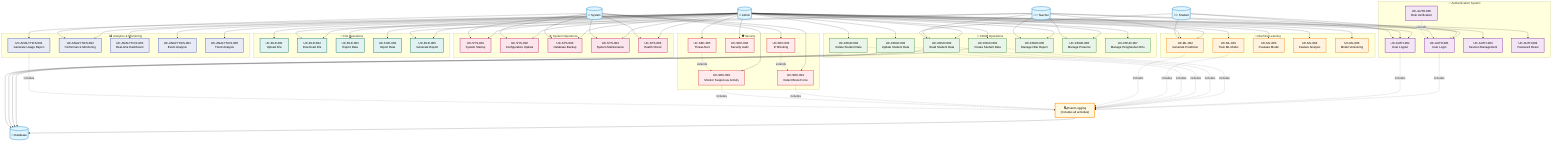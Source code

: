 graph TB
    %% Actors
    Admin[("👤 Admin")]
    Teacher[("👨‍🏫 Teacher")]
    Student[("👨‍🎓 Student")]
    System[("🤖 System")]
    Database[("💾 Database")]

    %% Authentication Use Cases
    subgraph AUTH ["🔐 Authentication System"]
        UC_AUTH_001["UC-AUTH-001<br/>User Login"]
        UC_AUTH_002["UC-AUTH-002<br/>User Logout"]
        UC_AUTH_003["UC-AUTH-003<br/>Session Management"]
        UC_AUTH_004["UC-AUTH-004<br/>Password Reset"]
        UC_AUTH_005["UC-AUTH-005<br/>Role Verification"]
    end

    %% CRUD Use Cases
    subgraph CRUD ["📝 CRUD Operations"]
        UC_CRUD_001["UC-CRUD-001<br/>Create Student Data"]
        UC_CRUD_002["UC-CRUD-002<br/>Read Student Data"]
        UC_CRUD_003["UC-CRUD-003<br/>Update Student Data"]
        UC_CRUD_004["UC-CRUD-004<br/>Delete Student Data"]
        UC_CRUD_005["UC-CRUD-005<br/>Manage Nilai Raport"]
        UC_CRUD_006["UC-CRUD-006<br/>Manage Presensi"]
        UC_CRUD_007["UC-CRUD-007<br/>Manage Penghasilan Ortu"]
    end

    %% Machine Learning Use Cases
    subgraph ML ["🧠 Machine Learning"]
        UC_ML_001["UC-ML-001<br/>Train ML Model"]
        UC_ML_002["UC-ML-002<br/>Generate Prediction"]
        UC_ML_003["UC-ML-003<br/>Evaluate Model"]
        UC_ML_004["UC-ML-004<br/>Feature Analysis"]
        UC_ML_005["UC-ML-005<br/>Model Versioning"]
    end

    %% System Operations Use Cases
    subgraph SYSTEM ["⚙️ System Operations"]
        UC_SYS_001["UC-SYS-001<br/>System Startup"]
        UC_SYS_002["UC-SYS-002<br/>Configuration Update"]
        UC_SYS_003["UC-SYS-003<br/>Database Backup"]
        UC_SYS_004["UC-SYS-004<br/>System Maintenance"]
        UC_SYS_005["UC-SYS-005<br/>Health Check"]
    end

    %% File Operations Use Cases
    subgraph FILE ["📄 File Operations"]
        UC_FILE_001["UC-FILE-001<br/>Upload File"]
        UC_FILE_002["UC-FILE-002<br/>Download File"]
        UC_FILE_003["UC-FILE-003<br/>Export Data"]
        UC_FILE_004["UC-FILE-004<br/>Import Data"]
        UC_FILE_005["UC-FILE-005<br/>Generate Report"]
    end

    %% Security Use Cases
    subgraph SECURITY ["🛡️ Security"]
        UC_SEC_001["UC-SEC-001<br/>Detect Brute Force"]
        UC_SEC_002["UC-SEC-002<br/>Monitor Suspicious Activity"]
        UC_SEC_003["UC-SEC-003<br/>IP Blocking"]
        UC_SEC_004["UC-SEC-004<br/>Security Audit"]
        UC_SEC_005["UC-SEC-005<br/>Threat Alert"]
    end

    %% Analytics Use Cases
    subgraph ANALYTICS ["📊 Analytics & Monitoring"]
        UC_ANALYTICS_001["UC-ANALYTICS-001<br/>Generate Usage Report"]
        UC_ANALYTICS_002["UC-ANALYTICS-002<br/>Performance Monitoring"]
        UC_ANALYTICS_003["UC-ANALYTICS-003<br/>Real-time Dashboard"]
        UC_ANALYTICS_004["UC-ANALYTICS-004<br/>Event Analysis"]
        UC_ANALYTICS_005["UC-ANALYTICS-005<br/>Trend Analysis"]
    end

    %% Event Logging (Central)
    EVENT_LOG["🔍 Event Logging<br/>(Includes all activities)"]

    %% Actor Relationships
    Admin --> UC_AUTH_001
    Admin --> UC_AUTH_002
    Admin --> UC_AUTH_003
    Admin --> UC_AUTH_004
    
    Admin --> UC_CRUD_001
    Admin --> UC_CRUD_002
    Admin --> UC_CRUD_003
    Admin --> UC_CRUD_004
    Admin --> UC_CRUD_005
    Admin --> UC_CRUD_006
    Admin --> UC_CRUD_007
    
    Admin --> UC_ML_001
    Admin --> UC_ML_002
    Admin --> UC_ML_003
    Admin --> UC_ML_004
    Admin --> UC_ML_005
    
    Admin --> UC_SYS_001
    Admin --> UC_SYS_002
    Admin --> UC_SYS_003
    Admin --> UC_SYS_004
    Admin --> UC_SYS_005
    
    Admin --> UC_FILE_001
    Admin --> UC_FILE_002
    Admin --> UC_FILE_003
    Admin --> UC_FILE_004
    Admin --> UC_FILE_005
    
    Admin --> UC_SEC_004
    Admin --> UC_SEC_005
    
    Admin --> UC_ANALYTICS_001
    Admin --> UC_ANALYTICS_002
    Admin --> UC_ANALYTICS_003
    Admin --> UC_ANALYTICS_004
    Admin --> UC_ANALYTICS_005

    %% Teacher Relationships
    Teacher --> UC_AUTH_001
    Teacher --> UC_AUTH_002
    Teacher --> UC_CRUD_002
    Teacher --> UC_CRUD_005
    Teacher --> UC_CRUD_006
    Teacher --> UC_ML_002
    Teacher --> UC_FILE_002
    Teacher --> UC_FILE_005

    %% Student Relationships
    Student --> UC_AUTH_001
    Student --> UC_AUTH_002
    Student --> UC_CRUD_002
    Student --> UC_ML_002

    %% System Relationships
    System --> UC_SYS_001
    System --> UC_SYS_002
    System --> UC_SYS_003
    System --> UC_SYS_004
    System --> UC_SYS_005
    System --> UC_SEC_001
    System --> UC_SEC_002
    System --> UC_SEC_003
    System --> UC_ANALYTICS_002

    %% Include Relationships (Event Logging)
    UC_AUTH_001 -.->|includes| EVENT_LOG
    UC_AUTH_002 -.->|includes| EVENT_LOG
    UC_CRUD_001 -.->|includes| EVENT_LOG
    UC_CRUD_002 -.->|includes| EVENT_LOG
    UC_CRUD_003 -.->|includes| EVENT_LOG
    UC_CRUD_004 -.->|includes| EVENT_LOG
    UC_ML_001 -.->|includes| EVENT_LOG
    UC_ML_002 -.->|includes| EVENT_LOG
    UC_SEC_001 -.->|includes| EVENT_LOG
    UC_SEC_002 -.->|includes| EVENT_LOG
    UC_ANALYTICS_001 -.->|includes| EVENT_LOG

    %% Extend Relationships
    UC_AUTH_005 -.->|extends| UC_AUTH_001
    UC_SEC_003 -.->|extends| UC_SEC_001
    UC_SEC_005 -.->|extends| UC_SEC_002

    %% Database Relationships
    EVENT_LOG --> Database
    UC_CRUD_001 --> Database
    UC_CRUD_002 --> Database
    UC_CRUD_003 --> Database
    UC_CRUD_004 --> Database

    %% Styling
    classDef actorStyle fill:#e1f5fe,stroke:#0277bd,stroke-width:2px,color:#000
    classDef authStyle fill:#f3e5f5,stroke:#7b1fa2,stroke-width:2px,color:#000
    classDef crudStyle fill:#e8f5e8,stroke:#388e3c,stroke-width:2px,color:#000
    classDef mlStyle fill:#fff3e0,stroke:#f57800,stroke-width:2px,color:#000
    classDef systemStyle fill:#fce4ec,stroke:#c2185b,stroke-width:2px,color:#000
    classDef fileStyle fill:#e0f2f1,stroke:#00695c,stroke-width:2px,color:#000
    classDef securityStyle fill:#ffebee,stroke:#d32f2f,stroke-width:2px,color:#000
    classDef analyticsStyle fill:#e8eaf6,stroke:#3f51b5,stroke-width:2px,color:#000
    classDef eventStyle fill:#fff8e1,stroke:#ff8f00,stroke-width:3px,color:#000

    class Admin,Teacher,Student,System,Database actorStyle
    class UC_AUTH_001,UC_AUTH_002,UC_AUTH_003,UC_AUTH_004,UC_AUTH_005 authStyle
    class UC_CRUD_001,UC_CRUD_002,UC_CRUD_003,UC_CRUD_004,UC_CRUD_005,UC_CRUD_006,UC_CRUD_007 crudStyle
    class UC_ML_001,UC_ML_002,UC_ML_003,UC_ML_004,UC_ML_005 mlStyle
    class UC_SYS_001,UC_SYS_002,UC_SYS_003,UC_SYS_004,UC_SYS_005 systemStyle
    class UC_FILE_001,UC_FILE_002,UC_FILE_003,UC_FILE_004,UC_FILE_005 fileStyle
    class UC_SEC_001,UC_SEC_002,UC_SEC_003,UC_SEC_004,UC_SEC_005 securityStyle
    class UC_ANALYTICS_001,UC_ANALYTICS_002,UC_ANALYTICS_003,UC_ANALYTICS_004,UC_ANALYTICS_005 analyticsStyle
    class EVENT_LOG eventStyle